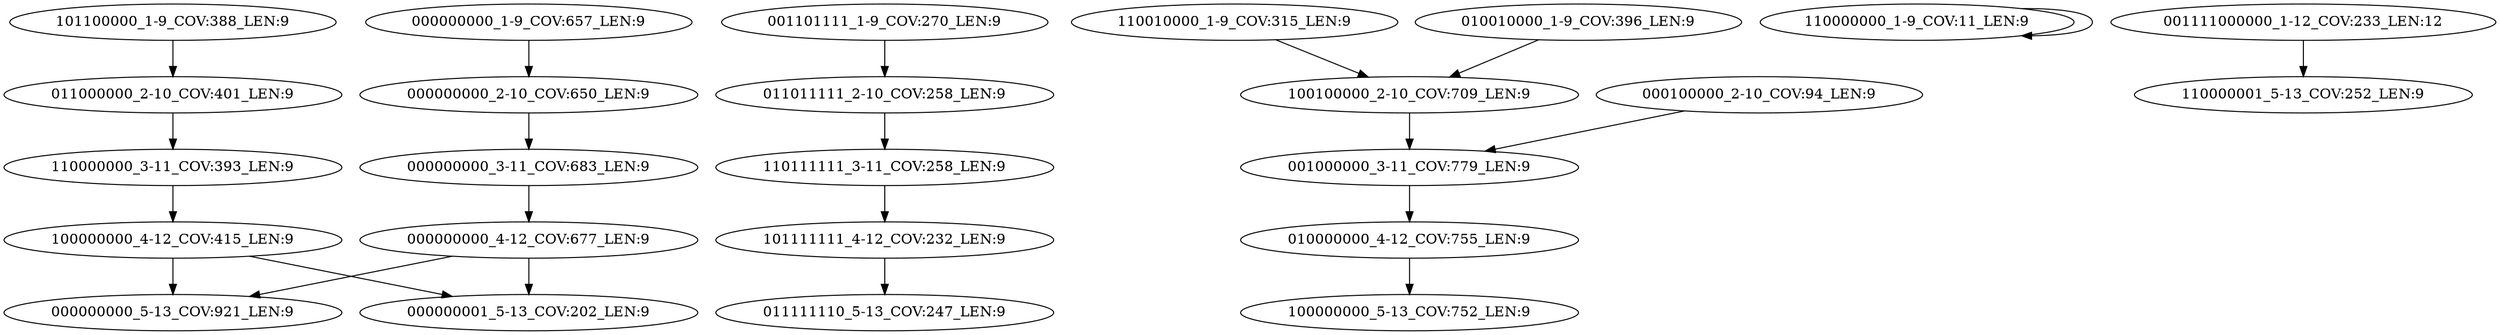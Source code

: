 digraph G {
    "101100000_1-9_COV:388_LEN:9" -> "011000000_2-10_COV:401_LEN:9";
    "011000000_2-10_COV:401_LEN:9" -> "110000000_3-11_COV:393_LEN:9";
    "000000000_2-10_COV:650_LEN:9" -> "000000000_3-11_COV:683_LEN:9";
    "000000000_1-9_COV:657_LEN:9" -> "000000000_2-10_COV:650_LEN:9";
    "110000000_3-11_COV:393_LEN:9" -> "100000000_4-12_COV:415_LEN:9";
    "101111111_4-12_COV:232_LEN:9" -> "011111110_5-13_COV:247_LEN:9";
    "000000000_4-12_COV:677_LEN:9" -> "000000000_5-13_COV:921_LEN:9";
    "000000000_4-12_COV:677_LEN:9" -> "000000001_5-13_COV:202_LEN:9";
    "001000000_3-11_COV:779_LEN:9" -> "010000000_4-12_COV:755_LEN:9";
    "110111111_3-11_COV:258_LEN:9" -> "101111111_4-12_COV:232_LEN:9";
    "011011111_2-10_COV:258_LEN:9" -> "110111111_3-11_COV:258_LEN:9";
    "100100000_2-10_COV:709_LEN:9" -> "001000000_3-11_COV:779_LEN:9";
    "000000000_3-11_COV:683_LEN:9" -> "000000000_4-12_COV:677_LEN:9";
    "110010000_1-9_COV:315_LEN:9" -> "100100000_2-10_COV:709_LEN:9";
    "010000000_4-12_COV:755_LEN:9" -> "100000000_5-13_COV:752_LEN:9";
    "010010000_1-9_COV:396_LEN:9" -> "100100000_2-10_COV:709_LEN:9";
    "110000000_1-9_COV:11_LEN:9" -> "110000000_1-9_COV:11_LEN:9";
    "001111000000_1-12_COV:233_LEN:12" -> "110000001_5-13_COV:252_LEN:9";
    "100000000_4-12_COV:415_LEN:9" -> "000000000_5-13_COV:921_LEN:9";
    "100000000_4-12_COV:415_LEN:9" -> "000000001_5-13_COV:202_LEN:9";
    "000100000_2-10_COV:94_LEN:9" -> "001000000_3-11_COV:779_LEN:9";
    "001101111_1-9_COV:270_LEN:9" -> "011011111_2-10_COV:258_LEN:9";
}
